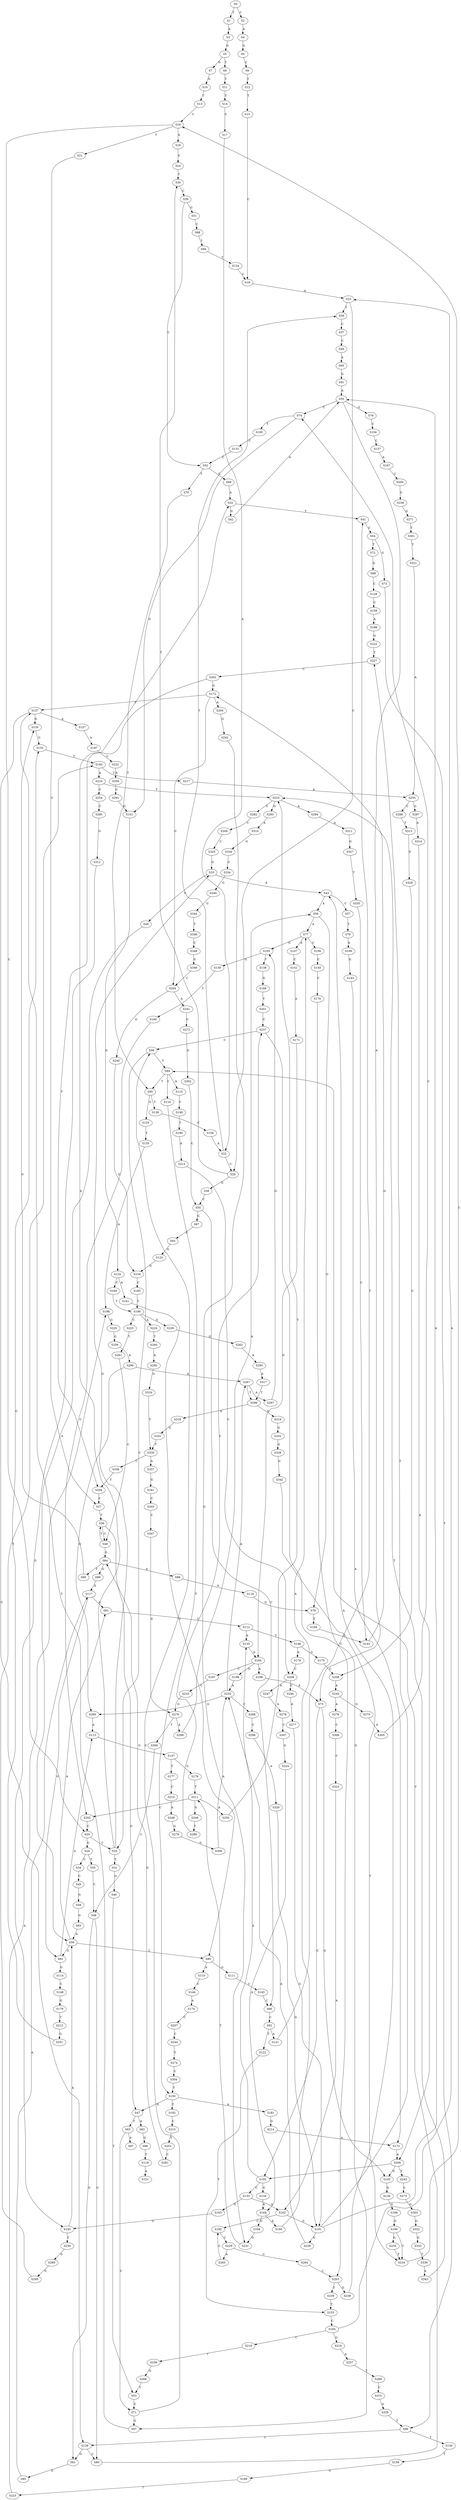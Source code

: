 strict digraph  {
	S0 -> S1 [ label = T ];
	S0 -> S2 [ label = C ];
	S1 -> S3 [ label = A ];
	S2 -> S4 [ label = A ];
	S3 -> S5 [ label = G ];
	S4 -> S6 [ label = G ];
	S5 -> S7 [ label = G ];
	S5 -> S8 [ label = T ];
	S6 -> S9 [ label = C ];
	S7 -> S10 [ label = G ];
	S8 -> S11 [ label = T ];
	S9 -> S12 [ label = T ];
	S10 -> S13 [ label = T ];
	S11 -> S14 [ label = T ];
	S12 -> S15 [ label = T ];
	S13 -> S16 [ label = C ];
	S14 -> S17 [ label = C ];
	S15 -> S18 [ label = C ];
	S16 -> S19 [ label = A ];
	S16 -> S20 [ label = C ];
	S16 -> S21 [ label = T ];
	S17 -> S22 [ label = A ];
	S18 -> S23 [ label = A ];
	S19 -> S24 [ label = C ];
	S20 -> S25 [ label = C ];
	S20 -> S26 [ label = G ];
	S21 -> S27 [ label = C ];
	S22 -> S28 [ label = T ];
	S22 -> S29 [ label = C ];
	S23 -> S28 [ label = T ];
	S23 -> S29 [ label = C ];
	S24 -> S30 [ label = T ];
	S25 -> S31 [ label = T ];
	S25 -> S32 [ label = A ];
	S25 -> S33 [ label = G ];
	S26 -> S34 [ label = C ];
	S26 -> S35 [ label = T ];
	S27 -> S36 [ label = T ];
	S28 -> S37 [ label = C ];
	S29 -> S38 [ label = G ];
	S29 -> S30 [ label = T ];
	S30 -> S39 [ label = C ];
	S31 -> S40 [ label = G ];
	S32 -> S41 [ label = T ];
	S32 -> S42 [ label = G ];
	S33 -> S43 [ label = A ];
	S33 -> S44 [ label = G ];
	S34 -> S45 [ label = C ];
	S35 -> S46 [ label = C ];
	S36 -> S47 [ label = G ];
	S36 -> S48 [ label = C ];
	S37 -> S49 [ label = C ];
	S38 -> S50 [ label = C ];
	S39 -> S51 [ label = G ];
	S39 -> S52 [ label = C ];
	S40 -> S53 [ label = T ];
	S41 -> S54 [ label = C ];
	S42 -> S55 [ label = A ];
	S43 -> S56 [ label = A ];
	S43 -> S57 [ label = C ];
	S44 -> S58 [ label = A ];
	S45 -> S59 [ label = G ];
	S46 -> S60 [ label = C ];
	S46 -> S61 [ label = G ];
	S47 -> S62 [ label = A ];
	S47 -> S63 [ label = T ];
	S48 -> S36 [ label = T ];
	S48 -> S64 [ label = G ];
	S49 -> S65 [ label = A ];
	S50 -> S66 [ label = C ];
	S50 -> S67 [ label = G ];
	S51 -> S68 [ label = C ];
	S52 -> S69 [ label = C ];
	S52 -> S70 [ label = T ];
	S53 -> S71 [ label = C ];
	S54 -> S72 [ label = T ];
	S54 -> S73 [ label = G ];
	S55 -> S74 [ label = C ];
	S55 -> S75 [ label = A ];
	S55 -> S76 [ label = G ];
	S56 -> S77 [ label = A ];
	S56 -> S78 [ label = G ];
	S57 -> S79 [ label = T ];
	S58 -> S80 [ label = C ];
	S58 -> S81 [ label = A ];
	S58 -> S82 [ label = G ];
	S59 -> S83 [ label = G ];
	S60 -> S84 [ label = T ];
	S61 -> S85 [ label = G ];
	S62 -> S86 [ label = G ];
	S63 -> S87 [ label = A ];
	S63 -> S71 [ label = C ];
	S64 -> S88 [ label = A ];
	S64 -> S89 [ label = G ];
	S64 -> S90 [ label = T ];
	S65 -> S91 [ label = G ];
	S66 -> S92 [ label = C ];
	S67 -> S93 [ label = C ];
	S68 -> S94 [ label = T ];
	S69 -> S32 [ label = A ];
	S70 -> S95 [ label = T ];
	S71 -> S96 [ label = C ];
	S71 -> S97 [ label = G ];
	S72 -> S98 [ label = G ];
	S73 -> S99 [ label = T ];
	S74 -> S100 [ label = T ];
	S74 -> S101 [ label = G ];
	S75 -> S102 [ label = C ];
	S75 -> S103 [ label = G ];
	S76 -> S104 [ label = C ];
	S77 -> S105 [ label = G ];
	S77 -> S106 [ label = C ];
	S77 -> S107 [ label = A ];
	S78 -> S108 [ label = T ];
	S79 -> S109 [ label = A ];
	S80 -> S110 [ label = A ];
	S80 -> S111 [ label = G ];
	S81 -> S112 [ label = C ];
	S82 -> S113 [ label = A ];
	S82 -> S114 [ label = G ];
	S83 -> S58 [ label = A ];
	S84 -> S115 [ label = A ];
	S84 -> S116 [ label = C ];
	S84 -> S95 [ label = T ];
	S85 -> S117 [ label = A ];
	S86 -> S118 [ label = T ];
	S88 -> S119 [ label = A ];
	S89 -> S117 [ label = A ];
	S90 -> S120 [ label = G ];
	S91 -> S55 [ label = A ];
	S92 -> S121 [ label = A ];
	S92 -> S122 [ label = T ];
	S93 -> S123 [ label = G ];
	S94 -> S124 [ label = T ];
	S95 -> S125 [ label = G ];
	S95 -> S126 [ label = T ];
	S96 -> S84 [ label = T ];
	S96 -> S25 [ label = C ];
	S97 -> S127 [ label = T ];
	S98 -> S128 [ label = C ];
	S99 -> S129 [ label = C ];
	S99 -> S130 [ label = T ];
	S100 -> S131 [ label = C ];
	S101 -> S132 [ label = G ];
	S102 -> S133 [ label = C ];
	S102 -> S134 [ label = G ];
	S102 -> S135 [ label = A ];
	S103 -> S136 [ label = G ];
	S104 -> S137 [ label = C ];
	S105 -> S138 [ label = T ];
	S105 -> S139 [ label = G ];
	S106 -> S140 [ label = C ];
	S107 -> S141 [ label = C ];
	S108 -> S142 [ label = C ];
	S109 -> S143 [ label = G ];
	S110 -> S144 [ label = C ];
	S111 -> S145 [ label = C ];
	S112 -> S135 [ label = A ];
	S112 -> S146 [ label = T ];
	S113 -> S147 [ label = G ];
	S114 -> S148 [ label = C ];
	S115 -> S149 [ label = C ];
	S116 -> S150 [ label = T ];
	S117 -> S81 [ label = A ];
	S117 -> S82 [ label = G ];
	S118 -> S151 [ label = A ];
	S119 -> S78 [ label = G ];
	S120 -> S152 [ label = G ];
	S121 -> S41 [ label = T ];
	S122 -> S153 [ label = T ];
	S123 -> S154 [ label = G ];
	S124 -> S18 [ label = C ];
	S125 -> S155 [ label = T ];
	S126 -> S156 [ label = C ];
	S127 -> S129 [ label = C ];
	S127 -> S157 [ label = A ];
	S127 -> S120 [ label = G ];
	S128 -> S158 [ label = C ];
	S129 -> S61 [ label = G ];
	S129 -> S60 [ label = C ];
	S130 -> S159 [ label = T ];
	S131 -> S52 [ label = C ];
	S132 -> S160 [ label = C ];
	S132 -> S161 [ label = A ];
	S133 -> S162 [ label = A ];
	S133 -> S163 [ label = G ];
	S134 -> S164 [ label = A ];
	S135 -> S165 [ label = G ];
	S136 -> S166 [ label = G ];
	S137 -> S167 [ label = A ];
	S138 -> S168 [ label = G ];
	S139 -> S169 [ label = T ];
	S140 -> S170 [ label = C ];
	S141 -> S171 [ label = A ];
	S142 -> S172 [ label = G ];
	S143 -> S173 [ label = A ];
	S144 -> S174 [ label = A ];
	S145 -> S66 [ label = C ];
	S146 -> S175 [ label = G ];
	S146 -> S176 [ label = A ];
	S147 -> S177 [ label = T ];
	S147 -> S178 [ label = G ];
	S148 -> S179 [ label = G ];
	S149 -> S180 [ label = T ];
	S150 -> S181 [ label = A ];
	S150 -> S182 [ label = T ];
	S150 -> S47 [ label = G ];
	S152 -> S183 [ label = T ];
	S153 -> S184 [ label = C ];
	S154 -> S185 [ label = C ];
	S155 -> S186 [ label = A ];
	S156 -> S22 [ label = A ];
	S157 -> S187 [ label = A ];
	S158 -> S188 [ label = A ];
	S159 -> S189 [ label = G ];
	S160 -> S190 [ label = T ];
	S161 -> S80 [ label = C ];
	S162 -> S191 [ label = G ];
	S162 -> S192 [ label = C ];
	S163 -> S193 [ label = G ];
	S164 -> S194 [ label = G ];
	S164 -> S195 [ label = A ];
	S165 -> S196 [ label = G ];
	S165 -> S197 [ label = C ];
	S165 -> S198 [ label = A ];
	S166 -> S199 [ label = G ];
	S167 -> S200 [ label = C ];
	S168 -> S201 [ label = T ];
	S169 -> S202 [ label = C ];
	S170 -> S203 [ label = C ];
	S171 -> S165 [ label = G ];
	S172 -> S204 [ label = C ];
	S172 -> S127 [ label = T ];
	S172 -> S205 [ label = A ];
	S173 -> S206 [ label = A ];
	S174 -> S207 [ label = C ];
	S175 -> S208 [ label = C ];
	S176 -> S209 [ label = C ];
	S177 -> S210 [ label = C ];
	S178 -> S211 [ label = T ];
	S179 -> S212 [ label = T ];
	S180 -> S213 [ label = A ];
	S181 -> S214 [ label = G ];
	S182 -> S215 [ label = C ];
	S183 -> S216 [ label = A ];
	S183 -> S217 [ label = T ];
	S184 -> S23 [ label = A ];
	S184 -> S218 [ label = C ];
	S184 -> S219 [ label = G ];
	S185 -> S190 [ label = T ];
	S186 -> S220 [ label = G ];
	S187 -> S221 [ label = G ];
	S188 -> S222 [ label = G ];
	S189 -> S223 [ label = T ];
	S190 -> S224 [ label = A ];
	S190 -> S225 [ label = C ];
	S190 -> S226 [ label = G ];
	S191 -> S55 [ label = A ];
	S191 -> S227 [ label = T ];
	S191 -> S228 [ label = G ];
	S192 -> S229 [ label = C ];
	S193 -> S58 [ label = A ];
	S193 -> S230 [ label = T ];
	S194 -> S231 [ label = G ];
	S195 -> S77 [ label = A ];
	S196 -> S232 [ label = A ];
	S197 -> S233 [ label = C ];
	S198 -> S75 [ label = A ];
	S199 -> S234 [ label = T ];
	S199 -> S235 [ label = G ];
	S200 -> S236 [ label = G ];
	S201 -> S237 [ label = C ];
	S202 -> S20 [ label = C ];
	S203 -> S238 [ label = G ];
	S203 -> S239 [ label = T ];
	S204 -> S240 [ label = G ];
	S204 -> S241 [ label = A ];
	S205 -> S242 [ label = G ];
	S206 -> S243 [ label = T ];
	S206 -> S102 [ label = C ];
	S206 -> S103 [ label = G ];
	S207 -> S244 [ label = C ];
	S208 -> S245 [ label = A ];
	S209 -> S246 [ label = C ];
	S209 -> S247 [ label = A ];
	S210 -> S248 [ label = A ];
	S211 -> S249 [ label = G ];
	S211 -> S202 [ label = C ];
	S211 -> S250 [ label = A ];
	S212 -> S251 [ label = G ];
	S213 -> S209 [ label = C ];
	S214 -> S173 [ label = A ];
	S215 -> S252 [ label = T ];
	S216 -> S253 [ label = T ];
	S216 -> S254 [ label = C ];
	S217 -> S255 [ label = A ];
	S218 -> S256 [ label = T ];
	S219 -> S257 [ label = A ];
	S220 -> S258 [ label = G ];
	S221 -> S259 [ label = A ];
	S222 -> S227 [ label = T ];
	S223 -> S186 [ label = A ];
	S224 -> S260 [ label = T ];
	S225 -> S261 [ label = T ];
	S226 -> S262 [ label = G ];
	S227 -> S263 [ label = C ];
	S228 -> S232 [ label = A ];
	S229 -> S264 [ label = C ];
	S229 -> S265 [ label = A ];
	S230 -> S266 [ label = G ];
	S231 -> S211 [ label = T ];
	S232 -> S267 [ label = A ];
	S232 -> S268 [ label = C ];
	S232 -> S269 [ label = G ];
	S233 -> S270 [ label = G ];
	S234 -> S16 [ label = C ];
	S235 -> S234 [ label = T ];
	S236 -> S271 [ label = G ];
	S237 -> S97 [ label = G ];
	S237 -> S96 [ label = C ];
	S238 -> S43 [ label = A ];
	S239 -> S153 [ label = T ];
	S240 -> S154 [ label = G ];
	S241 -> S272 [ label = C ];
	S242 -> S231 [ label = G ];
	S243 -> S273 [ label = C ];
	S244 -> S274 [ label = T ];
	S245 -> S275 [ label = G ];
	S245 -> S276 [ label = A ];
	S246 -> S277 [ label = A ];
	S247 -> S278 [ label = A ];
	S248 -> S279 [ label = G ];
	S249 -> S280 [ label = T ];
	S250 -> S253 [ label = T ];
	S251 -> S152 [ label = G ];
	S252 -> S281 [ label = C ];
	S253 -> S282 [ label = C ];
	S253 -> S283 [ label = G ];
	S253 -> S284 [ label = A ];
	S254 -> S285 [ label = C ];
	S255 -> S286 [ label = C ];
	S255 -> S287 [ label = G ];
	S256 -> S288 [ label = G ];
	S257 -> S289 [ label = T ];
	S258 -> S290 [ label = A ];
	S259 -> S291 [ label = C ];
	S260 -> S292 [ label = A ];
	S261 -> S48 [ label = C ];
	S262 -> S293 [ label = A ];
	S263 -> S172 [ label = G ];
	S263 -> S294 [ label = T ];
	S264 -> S203 [ label = C ];
	S265 -> S192 [ label = C ];
	S266 -> S295 [ label = G ];
	S267 -> S296 [ label = T ];
	S267 -> S297 [ label = A ];
	S268 -> S298 [ label = C ];
	S269 -> S113 [ label = A ];
	S270 -> S299 [ label = A ];
	S270 -> S300 [ label = T ];
	S271 -> S301 [ label = T ];
	S272 -> S302 [ label = G ];
	S273 -> S303 [ label = G ];
	S274 -> S304 [ label = C ];
	S275 -> S305 [ label = A ];
	S276 -> S306 [ label = C ];
	S277 -> S191 [ label = G ];
	S278 -> S307 [ label = C ];
	S279 -> S308 [ label = G ];
	S280 -> S237 [ label = C ];
	S281 -> S64 [ label = G ];
	S282 -> S309 [ label = C ];
	S283 -> S310 [ label = A ];
	S284 -> S311 [ label = A ];
	S285 -> S312 [ label = G ];
	S286 -> S313 [ label = T ];
	S287 -> S314 [ label = A ];
	S288 -> S53 [ label = T ];
	S289 -> S315 [ label = C ];
	S290 -> S269 [ label = G ];
	S290 -> S267 [ label = A ];
	S291 -> S101 [ label = G ];
	S292 -> S316 [ label = G ];
	S293 -> S317 [ label = A ];
	S294 -> S27 [ label = C ];
	S295 -> S183 [ label = T ];
	S296 -> S318 [ label = A ];
	S296 -> S319 [ label = G ];
	S297 -> S105 [ label = G ];
	S298 -> S320 [ label = A ];
	S299 -> S56 [ label = A ];
	S300 -> S46 [ label = C ];
	S301 -> S321 [ label = T ];
	S302 -> S50 [ label = C ];
	S303 -> S322 [ label = G ];
	S304 -> S150 [ label = T ];
	S305 -> S74 [ label = C ];
	S306 -> S323 [ label = C ];
	S307 -> S324 [ label = G ];
	S308 -> S232 [ label = A ];
	S309 -> S325 [ label = C ];
	S310 -> S326 [ label = G ];
	S311 -> S327 [ label = G ];
	S312 -> S193 [ label = G ];
	S313 -> S328 [ label = G ];
	S314 -> S206 [ label = A ];
	S315 -> S329 [ label = G ];
	S316 -> S330 [ label = T ];
	S317 -> S296 [ label = T ];
	S318 -> S331 [ label = G ];
	S319 -> S332 [ label = G ];
	S320 -> S191 [ label = G ];
	S321 -> S255 [ label = A ];
	S322 -> S333 [ label = G ];
	S323 -> S162 [ label = A ];
	S324 -> S164 [ label = A ];
	S325 -> S33 [ label = G ];
	S326 -> S334 [ label = C ];
	S327 -> S335 [ label = T ];
	S328 -> S208 [ label = C ];
	S329 -> S99 [ label = T ];
	S330 -> S336 [ label = C ];
	S330 -> S337 [ label = A ];
	S331 -> S330 [ label = T ];
	S332 -> S338 [ label = G ];
	S333 -> S339 [ label = T ];
	S334 -> S340 [ label = G ];
	S335 -> S142 [ label = C ];
	S336 -> S294 [ label = T ];
	S337 -> S341 [ label = G ];
	S338 -> S342 [ label = G ];
	S339 -> S343 [ label = A ];
	S340 -> S344 [ label = G ];
	S341 -> S345 [ label = C ];
	S342 -> S234 [ label = T ];
	S343 -> S253 [ label = T ];
	S344 -> S346 [ label = T ];
	S345 -> S347 [ label = C ];
	S346 -> S348 [ label = C ];
	S347 -> S270 [ label = G ];
	S348 -> S349 [ label = G ];
	S349 -> S204 [ label = C ];
}
